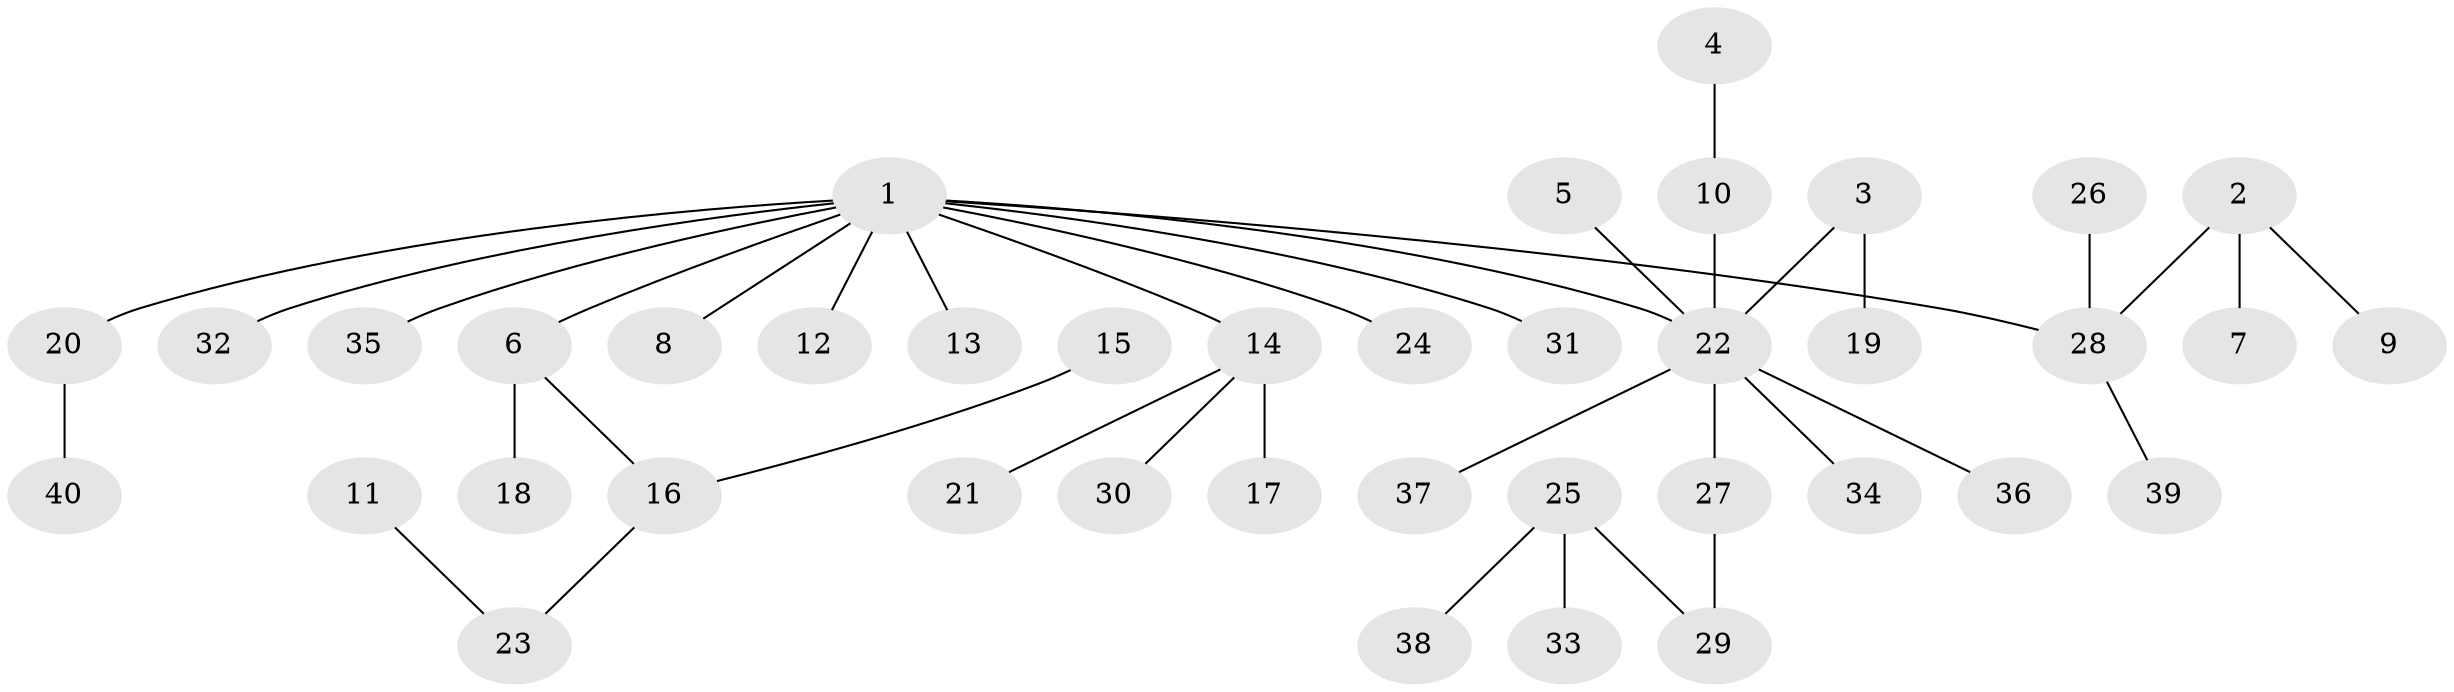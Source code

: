 // original degree distribution, {4: 0.075, 8: 0.0125, 3: 0.1, 5: 0.025, 9: 0.0125, 2: 0.2625, 1: 0.5125}
// Generated by graph-tools (version 1.1) at 2025/26/03/09/25 03:26:30]
// undirected, 40 vertices, 39 edges
graph export_dot {
graph [start="1"]
  node [color=gray90,style=filled];
  1;
  2;
  3;
  4;
  5;
  6;
  7;
  8;
  9;
  10;
  11;
  12;
  13;
  14;
  15;
  16;
  17;
  18;
  19;
  20;
  21;
  22;
  23;
  24;
  25;
  26;
  27;
  28;
  29;
  30;
  31;
  32;
  33;
  34;
  35;
  36;
  37;
  38;
  39;
  40;
  1 -- 6 [weight=1.0];
  1 -- 8 [weight=1.0];
  1 -- 12 [weight=1.0];
  1 -- 13 [weight=1.0];
  1 -- 14 [weight=1.0];
  1 -- 20 [weight=1.0];
  1 -- 22 [weight=1.0];
  1 -- 24 [weight=1.0];
  1 -- 28 [weight=1.0];
  1 -- 31 [weight=1.0];
  1 -- 32 [weight=1.0];
  1 -- 35 [weight=1.0];
  2 -- 7 [weight=1.0];
  2 -- 9 [weight=1.0];
  2 -- 28 [weight=1.0];
  3 -- 19 [weight=1.0];
  3 -- 22 [weight=1.0];
  4 -- 10 [weight=1.0];
  5 -- 22 [weight=1.0];
  6 -- 16 [weight=1.0];
  6 -- 18 [weight=1.0];
  10 -- 22 [weight=1.0];
  11 -- 23 [weight=1.0];
  14 -- 17 [weight=1.0];
  14 -- 21 [weight=1.0];
  14 -- 30 [weight=1.0];
  15 -- 16 [weight=1.0];
  16 -- 23 [weight=1.0];
  20 -- 40 [weight=1.0];
  22 -- 27 [weight=1.0];
  22 -- 34 [weight=1.0];
  22 -- 36 [weight=1.0];
  22 -- 37 [weight=1.0];
  25 -- 29 [weight=1.0];
  25 -- 33 [weight=1.0];
  25 -- 38 [weight=1.0];
  26 -- 28 [weight=1.0];
  27 -- 29 [weight=1.0];
  28 -- 39 [weight=1.0];
}
